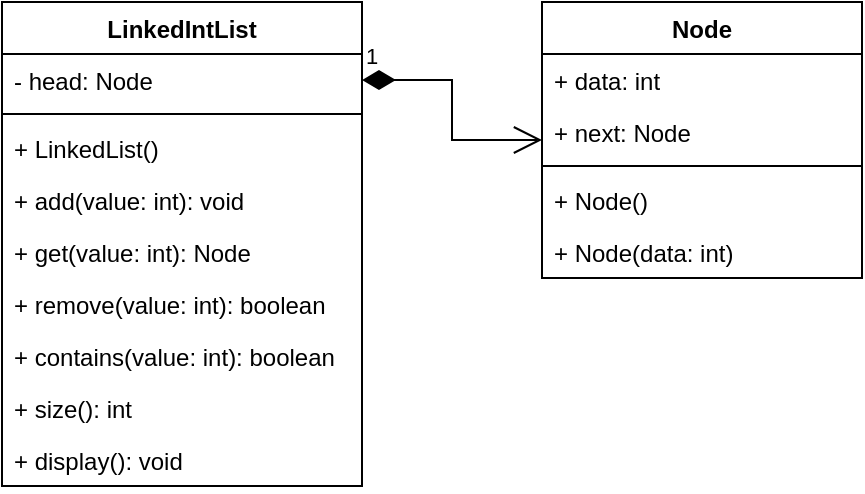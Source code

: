 <mxfile version="28.1.2">
  <diagram id="C5RBs43oDa-KdzZeNtuy" name="Page-1">
    <mxGraphModel dx="872" dy="537" grid="1" gridSize="10" guides="1" tooltips="1" connect="1" arrows="1" fold="1" page="1" pageScale="1" pageWidth="827" pageHeight="1169" math="0" shadow="0">
      <root>
        <mxCell id="WIyWlLk6GJQsqaUBKTNV-0" />
        <mxCell id="WIyWlLk6GJQsqaUBKTNV-1" parent="WIyWlLk6GJQsqaUBKTNV-0" />
        <mxCell id="3Sg38Jnhj1BcHXg4mjvF-0" value="1" style="endArrow=open;html=1;endSize=12;startArrow=diamondThin;startSize=14;startFill=1;edgeStyle=orthogonalEdgeStyle;align=left;verticalAlign=bottom;rounded=0;exitX=1;exitY=0.5;exitDx=0;exitDy=0;entryX=0;entryY=0.5;entryDx=0;entryDy=0;" edge="1" parent="WIyWlLk6GJQsqaUBKTNV-1" source="3Sg38Jnhj1BcHXg4mjvF-3" target="3Sg38Jnhj1BcHXg4mjvF-12">
          <mxGeometry x="-1" y="3" relative="1" as="geometry">
            <mxPoint x="490" y="510" as="sourcePoint" />
            <mxPoint x="650" y="510" as="targetPoint" />
          </mxGeometry>
        </mxCell>
        <mxCell id="3Sg38Jnhj1BcHXg4mjvF-2" value="LinkedIntList" style="swimlane;fontStyle=1;align=center;verticalAlign=top;childLayout=stackLayout;horizontal=1;startSize=26;horizontalStack=0;resizeParent=1;resizeParentMax=0;resizeLast=0;collapsible=1;marginBottom=0;whiteSpace=wrap;html=1;" vertex="1" parent="WIyWlLk6GJQsqaUBKTNV-1">
          <mxGeometry x="130" y="200" width="180" height="242" as="geometry">
            <mxRectangle x="130" y="200" width="120" height="30" as="alternateBounds" />
          </mxGeometry>
        </mxCell>
        <mxCell id="3Sg38Jnhj1BcHXg4mjvF-3" value="- head: Node" style="text;strokeColor=none;fillColor=none;align=left;verticalAlign=top;spacingLeft=4;spacingRight=4;overflow=hidden;rotatable=0;points=[[0,0.5],[1,0.5]];portConstraint=eastwest;whiteSpace=wrap;html=1;" vertex="1" parent="3Sg38Jnhj1BcHXg4mjvF-2">
          <mxGeometry y="26" width="180" height="26" as="geometry" />
        </mxCell>
        <mxCell id="3Sg38Jnhj1BcHXg4mjvF-4" value="" style="line;strokeWidth=1;fillColor=none;align=left;verticalAlign=middle;spacingTop=-1;spacingLeft=3;spacingRight=3;rotatable=0;labelPosition=right;points=[];portConstraint=eastwest;strokeColor=inherit;" vertex="1" parent="3Sg38Jnhj1BcHXg4mjvF-2">
          <mxGeometry y="52" width="180" height="8" as="geometry" />
        </mxCell>
        <mxCell id="3Sg38Jnhj1BcHXg4mjvF-5" value="+ LinkedList()" style="text;strokeColor=none;fillColor=none;align=left;verticalAlign=top;spacingLeft=4;spacingRight=4;overflow=hidden;rotatable=0;points=[[0,0.5],[1,0.5]];portConstraint=eastwest;whiteSpace=wrap;html=1;" vertex="1" parent="3Sg38Jnhj1BcHXg4mjvF-2">
          <mxGeometry y="60" width="180" height="26" as="geometry" />
        </mxCell>
        <mxCell id="3Sg38Jnhj1BcHXg4mjvF-6" value="+ add(value: int): void" style="text;strokeColor=none;fillColor=none;align=left;verticalAlign=top;spacingLeft=4;spacingRight=4;overflow=hidden;rotatable=0;points=[[0,0.5],[1,0.5]];portConstraint=eastwest;whiteSpace=wrap;html=1;" vertex="1" parent="3Sg38Jnhj1BcHXg4mjvF-2">
          <mxGeometry y="86" width="180" height="26" as="geometry" />
        </mxCell>
        <mxCell id="3Sg38Jnhj1BcHXg4mjvF-7" value="+ get(value: int): Node" style="text;strokeColor=none;fillColor=none;align=left;verticalAlign=top;spacingLeft=4;spacingRight=4;overflow=hidden;rotatable=0;points=[[0,0.5],[1,0.5]];portConstraint=eastwest;whiteSpace=wrap;html=1;" vertex="1" parent="3Sg38Jnhj1BcHXg4mjvF-2">
          <mxGeometry y="112" width="180" height="26" as="geometry" />
        </mxCell>
        <mxCell id="3Sg38Jnhj1BcHXg4mjvF-8" value="+ remove(value: int): boolean" style="text;strokeColor=none;fillColor=none;align=left;verticalAlign=top;spacingLeft=4;spacingRight=4;overflow=hidden;rotatable=0;points=[[0,0.5],[1,0.5]];portConstraint=eastwest;whiteSpace=wrap;html=1;" vertex="1" parent="3Sg38Jnhj1BcHXg4mjvF-2">
          <mxGeometry y="138" width="180" height="26" as="geometry" />
        </mxCell>
        <mxCell id="3Sg38Jnhj1BcHXg4mjvF-9" value="+ contains(value: int): boolean" style="text;strokeColor=none;fillColor=none;align=left;verticalAlign=top;spacingLeft=4;spacingRight=4;overflow=hidden;rotatable=0;points=[[0,0.5],[1,0.5]];portConstraint=eastwest;whiteSpace=wrap;html=1;" vertex="1" parent="3Sg38Jnhj1BcHXg4mjvF-2">
          <mxGeometry y="164" width="180" height="26" as="geometry" />
        </mxCell>
        <mxCell id="3Sg38Jnhj1BcHXg4mjvF-10" value="+ size(): int" style="text;strokeColor=none;fillColor=none;align=left;verticalAlign=top;spacingLeft=4;spacingRight=4;overflow=hidden;rotatable=0;points=[[0,0.5],[1,0.5]];portConstraint=eastwest;whiteSpace=wrap;html=1;" vertex="1" parent="3Sg38Jnhj1BcHXg4mjvF-2">
          <mxGeometry y="190" width="180" height="26" as="geometry" />
        </mxCell>
        <mxCell id="3Sg38Jnhj1BcHXg4mjvF-11" value="+ display(): void" style="text;strokeColor=none;fillColor=none;align=left;verticalAlign=top;spacingLeft=4;spacingRight=4;overflow=hidden;rotatable=0;points=[[0,0.5],[1,0.5]];portConstraint=eastwest;whiteSpace=wrap;html=1;" vertex="1" parent="3Sg38Jnhj1BcHXg4mjvF-2">
          <mxGeometry y="216" width="180" height="26" as="geometry" />
        </mxCell>
        <mxCell id="3Sg38Jnhj1BcHXg4mjvF-12" value="Node" style="swimlane;fontStyle=1;align=center;verticalAlign=top;childLayout=stackLayout;horizontal=1;startSize=26;horizontalStack=0;resizeParent=1;resizeParentMax=0;resizeLast=0;collapsible=1;marginBottom=0;whiteSpace=wrap;html=1;" vertex="1" parent="WIyWlLk6GJQsqaUBKTNV-1">
          <mxGeometry x="400" y="200" width="160" height="138" as="geometry">
            <mxRectangle x="400" y="200" width="120" height="30" as="alternateBounds" />
          </mxGeometry>
        </mxCell>
        <mxCell id="3Sg38Jnhj1BcHXg4mjvF-13" value="+ data: int" style="text;strokeColor=none;fillColor=none;align=left;verticalAlign=top;spacingLeft=4;spacingRight=4;overflow=hidden;rotatable=0;points=[[0,0.5],[1,0.5]];portConstraint=eastwest;whiteSpace=wrap;html=1;" vertex="1" parent="3Sg38Jnhj1BcHXg4mjvF-12">
          <mxGeometry y="26" width="160" height="26" as="geometry" />
        </mxCell>
        <mxCell id="3Sg38Jnhj1BcHXg4mjvF-14" value="+ next: Node" style="text;strokeColor=none;fillColor=none;align=left;verticalAlign=top;spacingLeft=4;spacingRight=4;overflow=hidden;rotatable=0;points=[[0,0.5],[1,0.5]];portConstraint=eastwest;whiteSpace=wrap;html=1;" vertex="1" parent="3Sg38Jnhj1BcHXg4mjvF-12">
          <mxGeometry y="52" width="160" height="26" as="geometry" />
        </mxCell>
        <mxCell id="3Sg38Jnhj1BcHXg4mjvF-15" value="" style="line;strokeWidth=1;fillColor=none;align=left;verticalAlign=middle;spacingTop=-1;spacingLeft=3;spacingRight=3;rotatable=0;labelPosition=right;points=[];portConstraint=eastwest;strokeColor=inherit;" vertex="1" parent="3Sg38Jnhj1BcHXg4mjvF-12">
          <mxGeometry y="78" width="160" height="8" as="geometry" />
        </mxCell>
        <mxCell id="3Sg38Jnhj1BcHXg4mjvF-16" value="+ Node()" style="text;strokeColor=none;fillColor=none;align=left;verticalAlign=top;spacingLeft=4;spacingRight=4;overflow=hidden;rotatable=0;points=[[0,0.5],[1,0.5]];portConstraint=eastwest;whiteSpace=wrap;html=1;" vertex="1" parent="3Sg38Jnhj1BcHXg4mjvF-12">
          <mxGeometry y="86" width="160" height="26" as="geometry" />
        </mxCell>
        <mxCell id="3Sg38Jnhj1BcHXg4mjvF-17" value="+ Node(data: int)" style="text;strokeColor=none;fillColor=none;align=left;verticalAlign=top;spacingLeft=4;spacingRight=4;overflow=hidden;rotatable=0;points=[[0,0.5],[1,0.5]];portConstraint=eastwest;whiteSpace=wrap;html=1;" vertex="1" parent="3Sg38Jnhj1BcHXg4mjvF-12">
          <mxGeometry y="112" width="160" height="26" as="geometry" />
        </mxCell>
      </root>
    </mxGraphModel>
  </diagram>
</mxfile>
